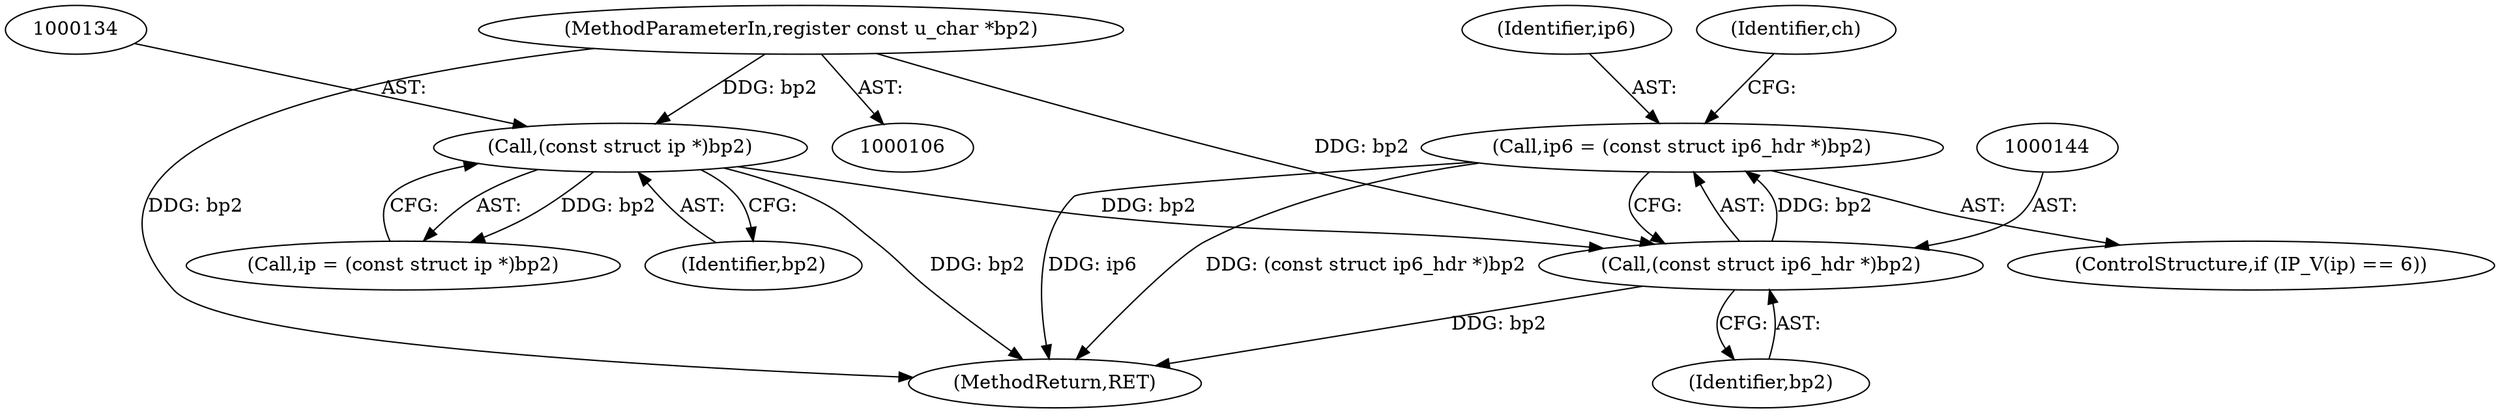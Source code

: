 digraph "0_tcpdump_4601c685e7fd19c3724d5e499c69b8d3ec49933e@pointer" {
"1000141" [label="(Call,ip6 = (const struct ip6_hdr *)bp2)"];
"1000143" [label="(Call,(const struct ip6_hdr *)bp2)"];
"1000133" [label="(Call,(const struct ip *)bp2)"];
"1000110" [label="(MethodParameterIn,register const u_char *bp2)"];
"1000136" [label="(ControlStructure,if (IP_V(ip) == 6))"];
"1000110" [label="(MethodParameterIn,register const u_char *bp2)"];
"1002019" [label="(MethodReturn,RET)"];
"1000142" [label="(Identifier,ip6)"];
"1000135" [label="(Identifier,bp2)"];
"1000151" [label="(Identifier,ch)"];
"1000133" [label="(Call,(const struct ip *)bp2)"];
"1000143" [label="(Call,(const struct ip6_hdr *)bp2)"];
"1000141" [label="(Call,ip6 = (const struct ip6_hdr *)bp2)"];
"1000131" [label="(Call,ip = (const struct ip *)bp2)"];
"1000145" [label="(Identifier,bp2)"];
"1000141" -> "1000136"  [label="AST: "];
"1000141" -> "1000143"  [label="CFG: "];
"1000142" -> "1000141"  [label="AST: "];
"1000143" -> "1000141"  [label="AST: "];
"1000151" -> "1000141"  [label="CFG: "];
"1000141" -> "1002019"  [label="DDG: ip6"];
"1000141" -> "1002019"  [label="DDG: (const struct ip6_hdr *)bp2"];
"1000143" -> "1000141"  [label="DDG: bp2"];
"1000143" -> "1000145"  [label="CFG: "];
"1000144" -> "1000143"  [label="AST: "];
"1000145" -> "1000143"  [label="AST: "];
"1000143" -> "1002019"  [label="DDG: bp2"];
"1000133" -> "1000143"  [label="DDG: bp2"];
"1000110" -> "1000143"  [label="DDG: bp2"];
"1000133" -> "1000131"  [label="AST: "];
"1000133" -> "1000135"  [label="CFG: "];
"1000134" -> "1000133"  [label="AST: "];
"1000135" -> "1000133"  [label="AST: "];
"1000131" -> "1000133"  [label="CFG: "];
"1000133" -> "1002019"  [label="DDG: bp2"];
"1000133" -> "1000131"  [label="DDG: bp2"];
"1000110" -> "1000133"  [label="DDG: bp2"];
"1000110" -> "1000106"  [label="AST: "];
"1000110" -> "1002019"  [label="DDG: bp2"];
}

